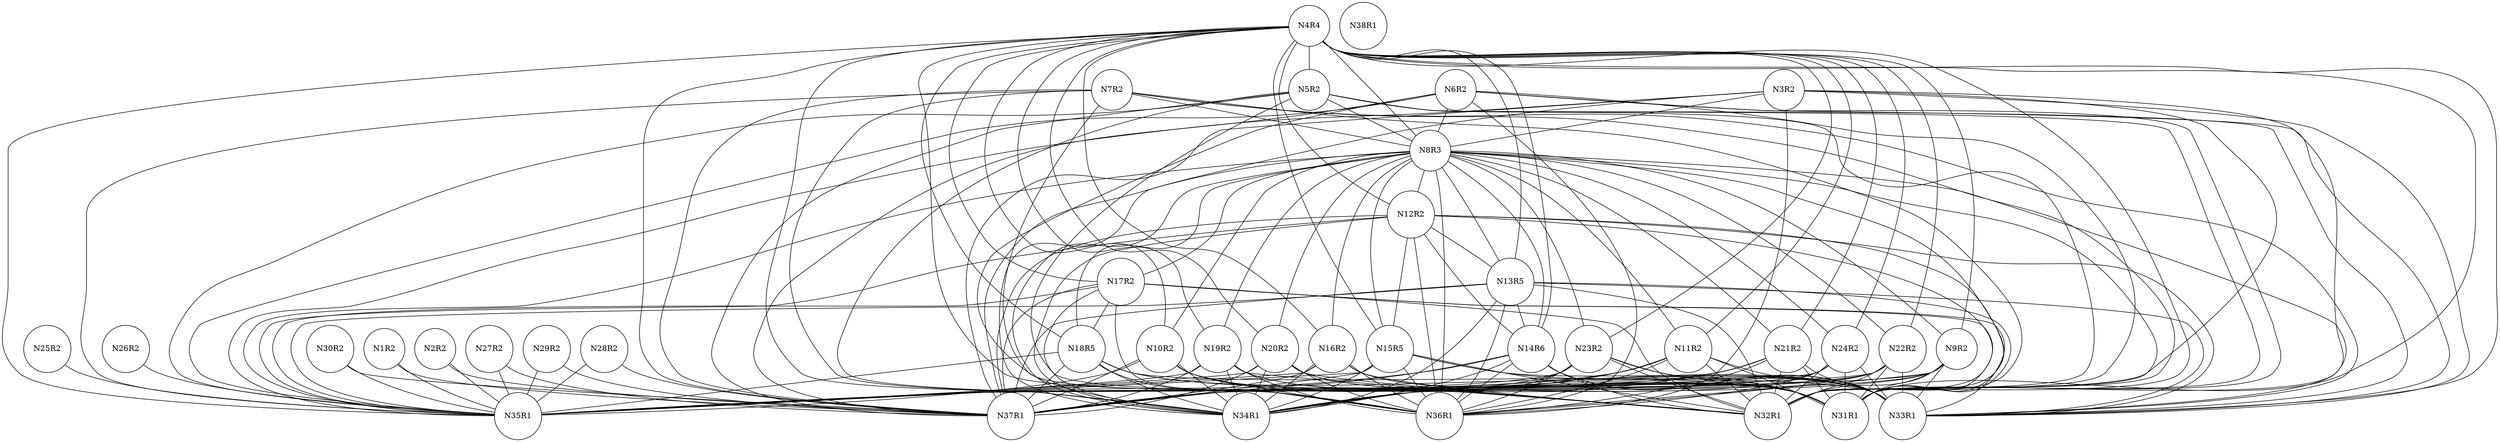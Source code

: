 graph ig {
    node [shape = circle];
    N1R2;
    N2R2;
    N3R2;
    N4R4;
    N5R2;
    N6R2;
    N7R2;
    N8R3;
    N9R2;
    N10R2;
    N11R2;
    N12R2;
    N13R5;
    N14R6;
    N15R5;
    N17R2;
    N16R2;
    N19R2;
    N18R5;
    N21R2;
    N20R2;
    N23R2;
    N22R2;
    N25R2;
    N24R2;
    N27R2;
    N26R2;
    N29R2;
    N28R2;
    N31R1;
    N30R2;
    N34R1;
    N35R1;
    N32R1;
    N33R1;
    N38R1;
    N36R1;
    N37R1;
    N1R2 -- N37R1;
    N1R2 -- N35R1;
    N2R2 -- N37R1;
    N2R2 -- N35R1;
    N3R2 -- N36R1;
    N3R2 -- N34R1;
    N3R2 -- N33R1;
    N3R2 -- N32R1;
    N3R2 -- N37R1;
    N3R2 -- N8R3;
    N3R2 -- N35R1;
    N3R2 -- N31R1;
    N4R4 -- N9R2;
    N4R4 -- N36R1;
    N4R4 -- N33R1;
    N4R4 -- N32R1;
    N4R4 -- N37R1;
    N4R4 -- N8R3;
    N4R4 -- N35R1;
    N4R4 -- N5R2;
    N4R4 -- N34R1;
    N4R4 -- N31R1;
    N4R4 -- N10R2;
    N4R4 -- N11R2;
    N4R4 -- N12R2;
    N4R4 -- N13R5;
    N4R4 -- N14R6;
    N4R4 -- N15R5;
    N4R4 -- N17R2;
    N4R4 -- N16R2;
    N4R4 -- N19R2;
    N4R4 -- N18R5;
    N4R4 -- N21R2;
    N4R4 -- N20R2;
    N4R4 -- N23R2;
    N4R4 -- N22R2;
    N4R4 -- N24R2;
    N5R2 -- N36R1;
    N5R2 -- N33R1;
    N5R2 -- N32R1;
    N5R2 -- N37R1;
    N5R2 -- N8R3;
    N5R2 -- N35R1;
    N5R2 -- N34R1;
    N5R2 -- N31R1;
    N6R2 -- N36R1;
    N6R2 -- N34R1;
    N6R2 -- N33R1;
    N6R2 -- N32R1;
    N6R2 -- N37R1;
    N6R2 -- N8R3;
    N6R2 -- N35R1;
    N6R2 -- N31R1;
    N7R2 -- N36R1;
    N7R2 -- N34R1;
    N7R2 -- N33R1;
    N7R2 -- N32R1;
    N7R2 -- N37R1;
    N7R2 -- N8R3;
    N7R2 -- N35R1;
    N7R2 -- N31R1;
    N8R3 -- N9R2;
    N8R3 -- N36R1;
    N8R3 -- N33R1;
    N8R3 -- N32R1;
    N8R3 -- N37R1;
    N8R3 -- N35R1;
    N8R3 -- N34R1;
    N8R3 -- N31R1;
    N8R3 -- N10R2;
    N8R3 -- N11R2;
    N8R3 -- N12R2;
    N8R3 -- N13R5;
    N8R3 -- N14R6;
    N8R3 -- N15R5;
    N8R3 -- N17R2;
    N8R3 -- N16R2;
    N8R3 -- N19R2;
    N8R3 -- N18R5;
    N8R3 -- N21R2;
    N8R3 -- N20R2;
    N8R3 -- N23R2;
    N8R3 -- N22R2;
    N8R3 -- N24R2;
    N9R2 -- N36R1;
    N9R2 -- N33R1;
    N9R2 -- N32R1;
    N9R2 -- N35R1;
    N9R2 -- N37R1;
    N9R2 -- N34R1;
    N9R2 -- N31R1;
    N10R2 -- N36R1;
    N10R2 -- N34R1;
    N10R2 -- N33R1;
    N10R2 -- N31R1;
    N10R2 -- N32R1;
    N10R2 -- N35R1;
    N10R2 -- N37R1;
    N11R2 -- N34R1;
    N11R2 -- N33R1;
    N11R2 -- N31R1;
    N11R2 -- N32R1;
    N11R2 -- N35R1;
    N11R2 -- N36R1;
    N11R2 -- N37R1;
    N12R2 -- N34R1;
    N12R2 -- N33R1;
    N12R2 -- N32R1;
    N12R2 -- N31R1;
    N12R2 -- N36R1;
    N12R2 -- N37R1;
    N12R2 -- N35R1;
    N12R2 -- N13R5;
    N12R2 -- N14R6;
    N12R2 -- N15R5;
    N13R5 -- N34R1;
    N13R5 -- N33R1;
    N13R5 -- N32R1;
    N13R5 -- N31R1;
    N13R5 -- N36R1;
    N13R5 -- N37R1;
    N13R5 -- N35R1;
    N13R5 -- N14R6;
    N14R6 -- N34R1;
    N14R6 -- N33R1;
    N14R6 -- N32R1;
    N14R6 -- N31R1;
    N14R6 -- N36R1;
    N14R6 -- N37R1;
    N14R6 -- N35R1;
    N15R5 -- N34R1;
    N15R5 -- N33R1;
    N15R5 -- N32R1;
    N15R5 -- N31R1;
    N15R5 -- N36R1;
    N15R5 -- N37R1;
    N15R5 -- N35R1;
    N17R2 -- N33R1;
    N17R2 -- N32R1;
    N17R2 -- N31R1;
    N17R2 -- N36R1;
    N17R2 -- N34R1;
    N17R2 -- N37R1;
    N17R2 -- N35R1;
    N17R2 -- N18R5;
    N16R2 -- N34R1;
    N16R2 -- N33R1;
    N16R2 -- N32R1;
    N16R2 -- N31R1;
    N16R2 -- N36R1;
    N16R2 -- N37R1;
    N16R2 -- N35R1;
    N19R2 -- N32R1;
    N19R2 -- N31R1;
    N19R2 -- N36R1;
    N19R2 -- N34R1;
    N19R2 -- N33R1;
    N19R2 -- N37R1;
    N19R2 -- N35R1;
    N18R5 -- N32R1;
    N18R5 -- N31R1;
    N18R5 -- N36R1;
    N18R5 -- N34R1;
    N18R5 -- N33R1;
    N18R5 -- N37R1;
    N18R5 -- N35R1;
    N21R2 -- N32R1;
    N21R2 -- N31R1;
    N21R2 -- N36R1;
    N21R2 -- N34R1;
    N21R2 -- N33R1;
    N21R2 -- N37R1;
    N21R2 -- N35R1;
    N20R2 -- N32R1;
    N20R2 -- N31R1;
    N20R2 -- N36R1;
    N20R2 -- N34R1;
    N20R2 -- N33R1;
    N20R2 -- N37R1;
    N20R2 -- N35R1;
    N23R2 -- N31R1;
    N23R2 -- N36R1;
    N23R2 -- N34R1;
    N23R2 -- N33R1;
    N23R2 -- N32R1;
    N23R2 -- N37R1;
    N23R2 -- N35R1;
    N22R2 -- N32R1;
    N22R2 -- N31R1;
    N22R2 -- N36R1;
    N22R2 -- N34R1;
    N22R2 -- N33R1;
    N22R2 -- N37R1;
    N22R2 -- N35R1;
    N25R2 -- N35R1;
    N24R2 -- N36R1;
    N24R2 -- N34R1;
    N24R2 -- N33R1;
    N24R2 -- N31R1;
    N24R2 -- N32R1;
    N24R2 -- N37R1;
    N24R2 -- N35R1;
    N27R2 -- N37R1;
    N27R2 -- N35R1;
    N26R2 -- N35R1;
    N29R2 -- N37R1;
    N29R2 -- N35R1;
    N28R2 -- N37R1;
    N28R2 -- N35R1;
    N30R2 -- N37R1;
    N30R2 -- N35R1;
}

